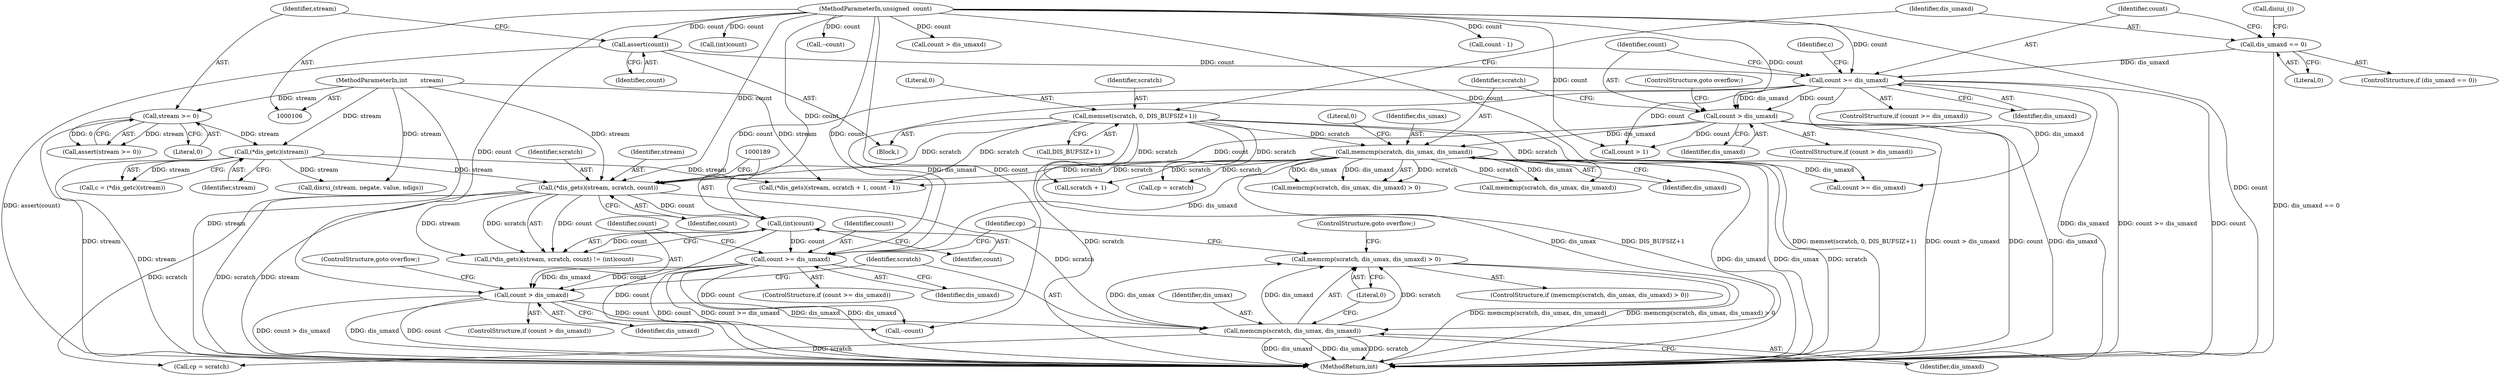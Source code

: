 digraph "0_torque_3ed749263abe3d69fa3626d142a5789dcb5a5684@API" {
"1000205" [label="(Call,memcmp(scratch, dis_umax, dis_umaxd) > 0)"];
"1000206" [label="(Call,memcmp(scratch, dis_umax, dis_umaxd))"];
"1000184" [label="(Call,(*dis_gets)(stream, scratch, count))"];
"1000171" [label="(Call,(*dis_getc)(stream))"];
"1000128" [label="(Call,stream >= 0)"];
"1000107" [label="(MethodParameterIn,int       stream)"];
"1000139" [label="(Call,memset(scratch, 0, DIS_BUFSIZ+1))"];
"1000162" [label="(Call,memcmp(scratch, dis_umax, dis_umaxd))"];
"1000156" [label="(Call,count > dis_umaxd)"];
"1000151" [label="(Call,count >= dis_umaxd)"];
"1000125" [label="(Call,assert(count))"];
"1000110" [label="(MethodParameterIn,unsigned  count)"];
"1000146" [label="(Call,dis_umaxd == 0)"];
"1000200" [label="(Call,count > dis_umaxd)"];
"1000195" [label="(Call,count >= dis_umaxd)"];
"1000188" [label="(Call,(int)count)"];
"1000150" [label="(ControlStructure,if (count >= dis_umaxd))"];
"1000165" [label="(Identifier,dis_umaxd)"];
"1000213" [label="(Identifier,cp)"];
"1000162" [label="(Call,memcmp(scratch, dis_umax, dis_umaxd))"];
"1000200" [label="(Call,count > dis_umaxd)"];
"1000205" [label="(Call,memcmp(scratch, dis_umax, dis_umaxd) > 0)"];
"1000278" [label="(Call,(*dis_gets)(stream, scratch + 1, count - 1))"];
"1000126" [label="(Identifier,count)"];
"1000283" [label="(Call,count - 1)"];
"1000194" [label="(ControlStructure,if (count >= dis_umaxd))"];
"1000145" [label="(ControlStructure,if (dis_umaxd == 0))"];
"1000185" [label="(Identifier,stream)"];
"1000153" [label="(Identifier,dis_umaxd)"];
"1000171" [label="(Call,(*dis_getc)(stream))"];
"1000377" [label="(MethodReturn,int)"];
"1000159" [label="(ControlStructure,goto overflow;)"];
"1000163" [label="(Identifier,scratch)"];
"1000161" [label="(Call,memcmp(scratch, dis_umax, dis_umaxd) > 0)"];
"1000183" [label="(Call,(*dis_gets)(stream, scratch, count) != (int)count)"];
"1000164" [label="(Identifier,dis_umax)"];
"1000280" [label="(Call,scratch + 1)"];
"1000170" [label="(Identifier,c)"];
"1000158" [label="(Identifier,dis_umaxd)"];
"1000169" [label="(Call,c = (*dis_getc)(stream))"];
"1000129" [label="(Identifier,stream)"];
"1000201" [label="(Identifier,count)"];
"1000187" [label="(Identifier,count)"];
"1000298" [label="(Call,count >= dis_umaxd)"];
"1000155" [label="(ControlStructure,if (count > dis_umaxd))"];
"1000127" [label="(Call,assert(stream >= 0))"];
"1000147" [label="(Identifier,dis_umaxd)"];
"1000166" [label="(Literal,0)"];
"1000148" [label="(Literal,0)"];
"1000110" [label="(MethodParameterIn,unsigned  count)"];
"1000186" [label="(Identifier,scratch)"];
"1000151" [label="(Call,count >= dis_umaxd)"];
"1000111" [label="(Block,)"];
"1000313" [label="(Call,memcmp(scratch, dis_umax, dis_umaxd))"];
"1000244" [label="(Call,--count)"];
"1000287" [label="(Call,(int)count)"];
"1000196" [label="(Identifier,count)"];
"1000272" [label="(Call,count > 1)"];
"1000146" [label="(Call,dis_umaxd == 0)"];
"1000139" [label="(Call,memset(scratch, 0, DIS_BUFSIZ+1))"];
"1000128" [label="(Call,stream >= 0)"];
"1000157" [label="(Identifier,count)"];
"1000188" [label="(Call,(int)count)"];
"1000207" [label="(Identifier,scratch)"];
"1000190" [label="(Identifier,count)"];
"1000202" [label="(Identifier,dis_umaxd)"];
"1000209" [label="(Identifier,dis_umaxd)"];
"1000140" [label="(Identifier,scratch)"];
"1000142" [label="(Call,DIS_BUFSIZ+1)"];
"1000125" [label="(Call,assert(count))"];
"1000320" [label="(Call,--count)"];
"1000197" [label="(Identifier,dis_umaxd)"];
"1000149" [label="(Call,disiui_())"];
"1000348" [label="(Call,disrsi_(stream, negate, value, ndigs))"];
"1000210" [label="(Literal,0)"];
"1000212" [label="(Call,cp = scratch)"];
"1000199" [label="(ControlStructure,if (count > dis_umaxd))"];
"1000172" [label="(Identifier,stream)"];
"1000294" [label="(Call,cp = scratch)"];
"1000208" [label="(Identifier,dis_umax)"];
"1000184" [label="(Call,(*dis_gets)(stream, scratch, count))"];
"1000195" [label="(Call,count >= dis_umaxd)"];
"1000203" [label="(ControlStructure,goto overflow;)"];
"1000156" [label="(Call,count > dis_umaxd)"];
"1000141" [label="(Literal,0)"];
"1000130" [label="(Literal,0)"];
"1000206" [label="(Call,memcmp(scratch, dis_umax, dis_umaxd))"];
"1000204" [label="(ControlStructure,if (memcmp(scratch, dis_umax, dis_umaxd) > 0))"];
"1000152" [label="(Identifier,count)"];
"1000107" [label="(MethodParameterIn,int       stream)"];
"1000303" [label="(Call,count > dis_umaxd)"];
"1000211" [label="(ControlStructure,goto overflow;)"];
"1000205" -> "1000204"  [label="AST: "];
"1000205" -> "1000210"  [label="CFG: "];
"1000206" -> "1000205"  [label="AST: "];
"1000210" -> "1000205"  [label="AST: "];
"1000211" -> "1000205"  [label="CFG: "];
"1000213" -> "1000205"  [label="CFG: "];
"1000205" -> "1000377"  [label="DDG: memcmp(scratch, dis_umax, dis_umaxd)"];
"1000205" -> "1000377"  [label="DDG: memcmp(scratch, dis_umax, dis_umaxd) > 0"];
"1000206" -> "1000205"  [label="DDG: scratch"];
"1000206" -> "1000205"  [label="DDG: dis_umax"];
"1000206" -> "1000205"  [label="DDG: dis_umaxd"];
"1000206" -> "1000209"  [label="CFG: "];
"1000207" -> "1000206"  [label="AST: "];
"1000208" -> "1000206"  [label="AST: "];
"1000209" -> "1000206"  [label="AST: "];
"1000210" -> "1000206"  [label="CFG: "];
"1000206" -> "1000377"  [label="DDG: dis_umaxd"];
"1000206" -> "1000377"  [label="DDG: dis_umax"];
"1000206" -> "1000377"  [label="DDG: scratch"];
"1000184" -> "1000206"  [label="DDG: scratch"];
"1000162" -> "1000206"  [label="DDG: dis_umax"];
"1000200" -> "1000206"  [label="DDG: dis_umaxd"];
"1000206" -> "1000212"  [label="DDG: scratch"];
"1000184" -> "1000183"  [label="AST: "];
"1000184" -> "1000187"  [label="CFG: "];
"1000185" -> "1000184"  [label="AST: "];
"1000186" -> "1000184"  [label="AST: "];
"1000187" -> "1000184"  [label="AST: "];
"1000189" -> "1000184"  [label="CFG: "];
"1000184" -> "1000377"  [label="DDG: scratch"];
"1000184" -> "1000377"  [label="DDG: stream"];
"1000184" -> "1000183"  [label="DDG: stream"];
"1000184" -> "1000183"  [label="DDG: scratch"];
"1000184" -> "1000183"  [label="DDG: count"];
"1000171" -> "1000184"  [label="DDG: stream"];
"1000107" -> "1000184"  [label="DDG: stream"];
"1000139" -> "1000184"  [label="DDG: scratch"];
"1000162" -> "1000184"  [label="DDG: scratch"];
"1000156" -> "1000184"  [label="DDG: count"];
"1000151" -> "1000184"  [label="DDG: count"];
"1000110" -> "1000184"  [label="DDG: count"];
"1000184" -> "1000188"  [label="DDG: count"];
"1000184" -> "1000212"  [label="DDG: scratch"];
"1000171" -> "1000169"  [label="AST: "];
"1000171" -> "1000172"  [label="CFG: "];
"1000172" -> "1000171"  [label="AST: "];
"1000169" -> "1000171"  [label="CFG: "];
"1000171" -> "1000377"  [label="DDG: stream"];
"1000171" -> "1000169"  [label="DDG: stream"];
"1000128" -> "1000171"  [label="DDG: stream"];
"1000107" -> "1000171"  [label="DDG: stream"];
"1000171" -> "1000278"  [label="DDG: stream"];
"1000171" -> "1000348"  [label="DDG: stream"];
"1000128" -> "1000127"  [label="AST: "];
"1000128" -> "1000130"  [label="CFG: "];
"1000129" -> "1000128"  [label="AST: "];
"1000130" -> "1000128"  [label="AST: "];
"1000127" -> "1000128"  [label="CFG: "];
"1000128" -> "1000377"  [label="DDG: stream"];
"1000128" -> "1000127"  [label="DDG: stream"];
"1000128" -> "1000127"  [label="DDG: 0"];
"1000107" -> "1000128"  [label="DDG: stream"];
"1000107" -> "1000106"  [label="AST: "];
"1000107" -> "1000377"  [label="DDG: stream"];
"1000107" -> "1000278"  [label="DDG: stream"];
"1000107" -> "1000348"  [label="DDG: stream"];
"1000139" -> "1000111"  [label="AST: "];
"1000139" -> "1000142"  [label="CFG: "];
"1000140" -> "1000139"  [label="AST: "];
"1000141" -> "1000139"  [label="AST: "];
"1000142" -> "1000139"  [label="AST: "];
"1000147" -> "1000139"  [label="CFG: "];
"1000139" -> "1000377"  [label="DDG: DIS_BUFSIZ+1"];
"1000139" -> "1000377"  [label="DDG: memset(scratch, 0, DIS_BUFSIZ+1)"];
"1000139" -> "1000377"  [label="DDG: scratch"];
"1000139" -> "1000162"  [label="DDG: scratch"];
"1000139" -> "1000278"  [label="DDG: scratch"];
"1000139" -> "1000280"  [label="DDG: scratch"];
"1000139" -> "1000294"  [label="DDG: scratch"];
"1000139" -> "1000313"  [label="DDG: scratch"];
"1000162" -> "1000161"  [label="AST: "];
"1000162" -> "1000165"  [label="CFG: "];
"1000163" -> "1000162"  [label="AST: "];
"1000164" -> "1000162"  [label="AST: "];
"1000165" -> "1000162"  [label="AST: "];
"1000166" -> "1000162"  [label="CFG: "];
"1000162" -> "1000377"  [label="DDG: dis_umax"];
"1000162" -> "1000377"  [label="DDG: scratch"];
"1000162" -> "1000377"  [label="DDG: dis_umaxd"];
"1000162" -> "1000161"  [label="DDG: scratch"];
"1000162" -> "1000161"  [label="DDG: dis_umax"];
"1000162" -> "1000161"  [label="DDG: dis_umaxd"];
"1000156" -> "1000162"  [label="DDG: dis_umaxd"];
"1000162" -> "1000195"  [label="DDG: dis_umaxd"];
"1000162" -> "1000278"  [label="DDG: scratch"];
"1000162" -> "1000280"  [label="DDG: scratch"];
"1000162" -> "1000294"  [label="DDG: scratch"];
"1000162" -> "1000298"  [label="DDG: dis_umaxd"];
"1000162" -> "1000313"  [label="DDG: scratch"];
"1000162" -> "1000313"  [label="DDG: dis_umax"];
"1000156" -> "1000155"  [label="AST: "];
"1000156" -> "1000158"  [label="CFG: "];
"1000157" -> "1000156"  [label="AST: "];
"1000158" -> "1000156"  [label="AST: "];
"1000159" -> "1000156"  [label="CFG: "];
"1000163" -> "1000156"  [label="CFG: "];
"1000156" -> "1000377"  [label="DDG: count"];
"1000156" -> "1000377"  [label="DDG: dis_umaxd"];
"1000156" -> "1000377"  [label="DDG: count > dis_umaxd"];
"1000151" -> "1000156"  [label="DDG: count"];
"1000151" -> "1000156"  [label="DDG: dis_umaxd"];
"1000110" -> "1000156"  [label="DDG: count"];
"1000156" -> "1000272"  [label="DDG: count"];
"1000151" -> "1000150"  [label="AST: "];
"1000151" -> "1000153"  [label="CFG: "];
"1000152" -> "1000151"  [label="AST: "];
"1000153" -> "1000151"  [label="AST: "];
"1000157" -> "1000151"  [label="CFG: "];
"1000170" -> "1000151"  [label="CFG: "];
"1000151" -> "1000377"  [label="DDG: count >= dis_umaxd"];
"1000151" -> "1000377"  [label="DDG: count"];
"1000151" -> "1000377"  [label="DDG: dis_umaxd"];
"1000125" -> "1000151"  [label="DDG: count"];
"1000110" -> "1000151"  [label="DDG: count"];
"1000146" -> "1000151"  [label="DDG: dis_umaxd"];
"1000151" -> "1000195"  [label="DDG: dis_umaxd"];
"1000151" -> "1000272"  [label="DDG: count"];
"1000151" -> "1000298"  [label="DDG: dis_umaxd"];
"1000125" -> "1000111"  [label="AST: "];
"1000125" -> "1000126"  [label="CFG: "];
"1000126" -> "1000125"  [label="AST: "];
"1000129" -> "1000125"  [label="CFG: "];
"1000125" -> "1000377"  [label="DDG: assert(count)"];
"1000110" -> "1000125"  [label="DDG: count"];
"1000110" -> "1000106"  [label="AST: "];
"1000110" -> "1000377"  [label="DDG: count"];
"1000110" -> "1000188"  [label="DDG: count"];
"1000110" -> "1000195"  [label="DDG: count"];
"1000110" -> "1000200"  [label="DDG: count"];
"1000110" -> "1000244"  [label="DDG: count"];
"1000110" -> "1000272"  [label="DDG: count"];
"1000110" -> "1000283"  [label="DDG: count"];
"1000110" -> "1000287"  [label="DDG: count"];
"1000110" -> "1000298"  [label="DDG: count"];
"1000110" -> "1000303"  [label="DDG: count"];
"1000110" -> "1000320"  [label="DDG: count"];
"1000146" -> "1000145"  [label="AST: "];
"1000146" -> "1000148"  [label="CFG: "];
"1000147" -> "1000146"  [label="AST: "];
"1000148" -> "1000146"  [label="AST: "];
"1000149" -> "1000146"  [label="CFG: "];
"1000152" -> "1000146"  [label="CFG: "];
"1000146" -> "1000377"  [label="DDG: dis_umaxd == 0"];
"1000200" -> "1000199"  [label="AST: "];
"1000200" -> "1000202"  [label="CFG: "];
"1000201" -> "1000200"  [label="AST: "];
"1000202" -> "1000200"  [label="AST: "];
"1000203" -> "1000200"  [label="CFG: "];
"1000207" -> "1000200"  [label="CFG: "];
"1000200" -> "1000377"  [label="DDG: count"];
"1000200" -> "1000377"  [label="DDG: count > dis_umaxd"];
"1000200" -> "1000377"  [label="DDG: dis_umaxd"];
"1000195" -> "1000200"  [label="DDG: count"];
"1000195" -> "1000200"  [label="DDG: dis_umaxd"];
"1000200" -> "1000244"  [label="DDG: count"];
"1000195" -> "1000194"  [label="AST: "];
"1000195" -> "1000197"  [label="CFG: "];
"1000196" -> "1000195"  [label="AST: "];
"1000197" -> "1000195"  [label="AST: "];
"1000201" -> "1000195"  [label="CFG: "];
"1000213" -> "1000195"  [label="CFG: "];
"1000195" -> "1000377"  [label="DDG: count >= dis_umaxd"];
"1000195" -> "1000377"  [label="DDG: dis_umaxd"];
"1000195" -> "1000377"  [label="DDG: count"];
"1000188" -> "1000195"  [label="DDG: count"];
"1000195" -> "1000244"  [label="DDG: count"];
"1000188" -> "1000183"  [label="AST: "];
"1000188" -> "1000190"  [label="CFG: "];
"1000189" -> "1000188"  [label="AST: "];
"1000190" -> "1000188"  [label="AST: "];
"1000183" -> "1000188"  [label="CFG: "];
"1000188" -> "1000377"  [label="DDG: count"];
"1000188" -> "1000183"  [label="DDG: count"];
}
